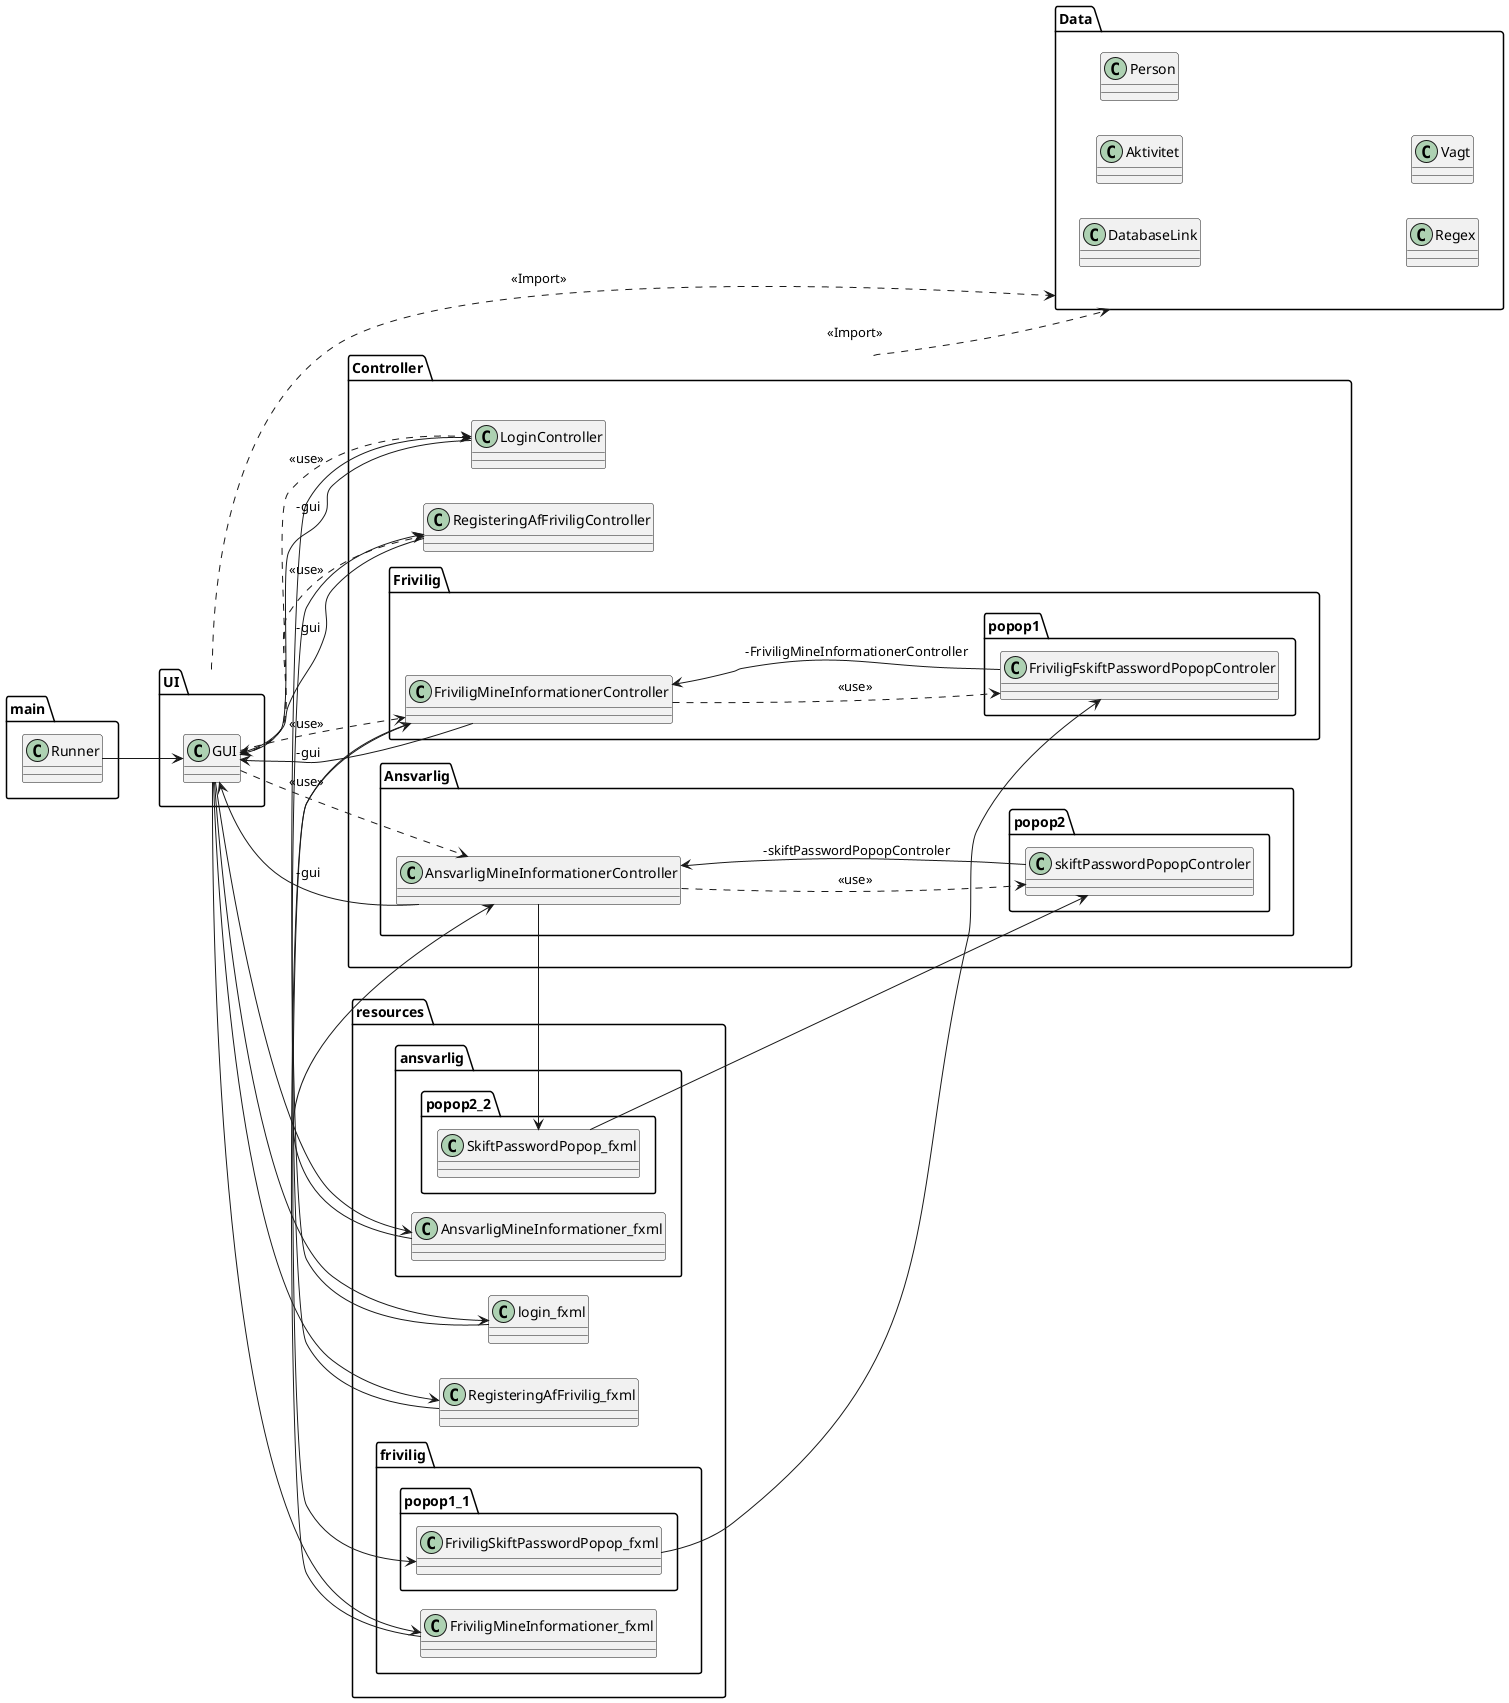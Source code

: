 @startuml
skinparam classAttributeIconSize 0
left to right direction

package resources{
    class login_fxml
    class RegisteringAfFrivilig_fxml
    package frivilig{
        class FriviligMineInformationer_fxml
        package popop1_1 {
            class FriviligSkiftPasswordPopop_fxml
        }
    }
    package ansvarlig {
        class AnsvarligMineInformationer_fxml
        package popop2_2{
            class SkiftPasswordPopop_fxml
        }
    }
}

package Controller {
    class LoginController
    class RegisteringAfFriviligController
    package Frivilig{
        class FriviligMineInformationerController
        package popop1{
            class FriviligFskiftPasswordPopopControler
        }
    }
    package Ansvarlig{
        class AnsvarligMineInformationerController
        package popop2{
            class skiftPasswordPopopControler
        }
    }
}

package main{
    class Runner
}

package UI {
    class GUI
}

package Data {
    class DatabaseLink
    class Aktivitet
    class Person
    class Regex
    class Vagt
}

Runner --> GUI

UI ..> Data : <<Import>>
Controller ..> Data : <<Import>>

GUI --> login_fxml
login_fxml --> LoginController
LoginController --> GUI : " -gui"
GUI ..> LoginController : "<<use>>"

GUI --> RegisteringAfFrivilig_fxml
RegisteringAfFrivilig_fxml --> RegisteringAfFriviligController
RegisteringAfFriviligController --> GUI : " -gui"
GUI ..> RegisteringAfFriviligController : "<<use>>"

GUI --> FriviligMineInformationer_fxml
FriviligMineInformationer_fxml --> FriviligMineInformationerController
FriviligMineInformationerController --> GUI : " -gui"
GUI ..> FriviligMineInformationerController : "<<use>>"

FriviligMineInformationerController --> FriviligSkiftPasswordPopop_fxml
FriviligSkiftPasswordPopop_fxml --> FriviligFskiftPasswordPopopControler
FriviligFskiftPasswordPopopControler --> FriviligMineInformationerController : " -FriviligMineInformationerController"
FriviligMineInformationerController ..> FriviligFskiftPasswordPopopControler : "<<use>>"

GUI --> AnsvarligMineInformationer_fxml
AnsvarligMineInformationer_fxml --> AnsvarligMineInformationerController
AnsvarligMineInformationerController --> GUI : " -gui"
GUI ..> AnsvarligMineInformationerController : "<<use>>"

AnsvarligMineInformationerController --> SkiftPasswordPopop_fxml
SkiftPasswordPopop_fxml --> skiftPasswordPopopControler
skiftPasswordPopopControler --> AnsvarligMineInformationerController : " -skiftPasswordPopopControler"
AnsvarligMineInformationerController ..> skiftPasswordPopopControler : "<<use>>"


@enduml